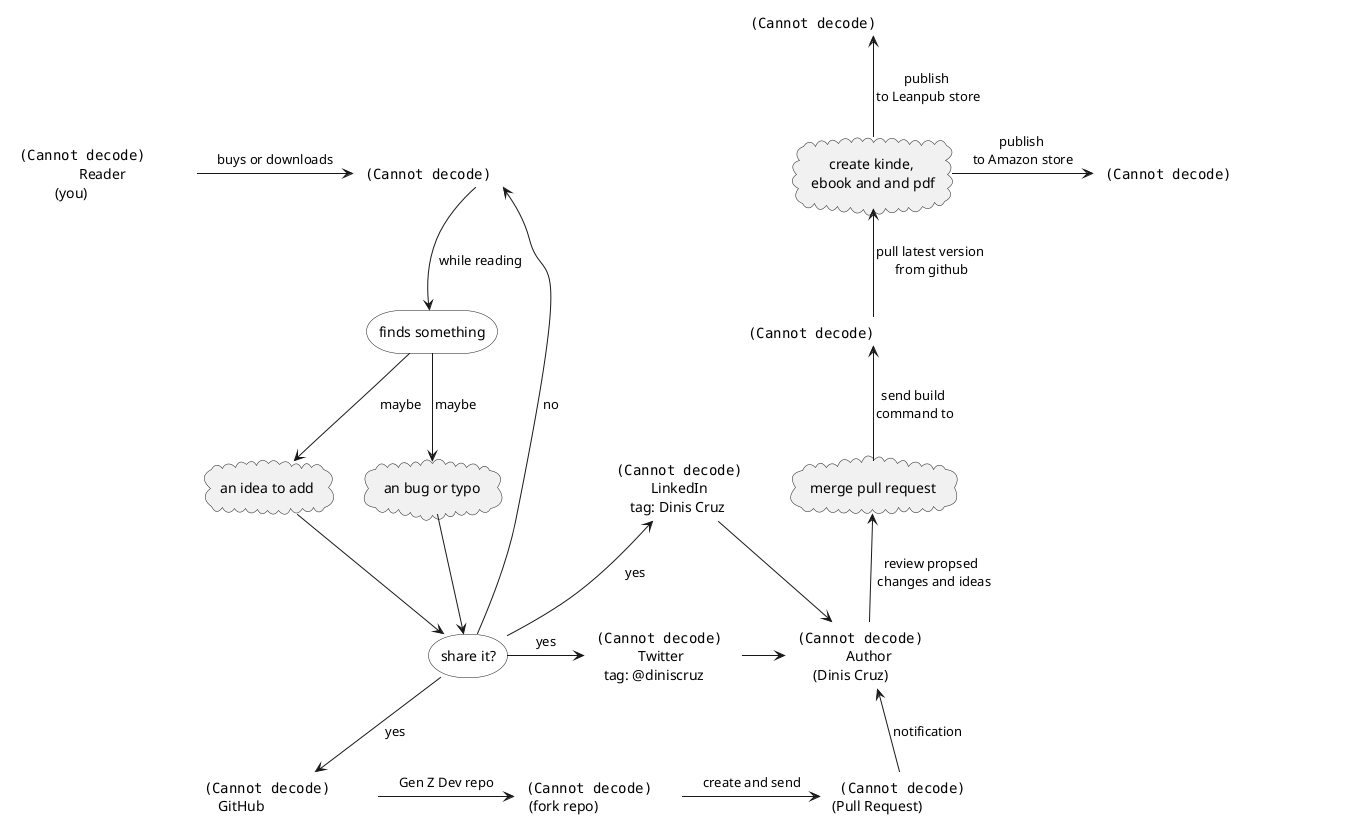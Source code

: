 @startuml
    skinparam RectangleBackgroundColor white
    skinparam StorageBackgroundColor   white
    skinparam CardBackgroundColor      white
    skinparam CardBorderColor          white
    skinparam CardBorderThickness      0
    skinparam Shadowing                false
    skinparam DefaultTextAlignment     center
    skinparam Padding                  2

    card "<img:../img/others/book-cover.jpg>                                    " as book
    card "<img:../img/dudes/dude.png>           \nReader\n(you)                 " as reader
    card "<img:../img/dudes/dude-dinis.png>     \nAuthor\n(Dinis Cruz)          " as author
    card "<img:../img/others/linkedin-logo.png> \nLinkedIn \n tag: Dinis Cruz   " as linkedin
    card "<img:../img/others/twitter-logo.png>  \nTwitter \ntag: @diniscruz     " as twitter
    card "<img:../img/others/leanpub-logo.png>                                  " as leanpub
    card "<img:../img/others/amazon-store.png>                                  " as amazon_store
    card "<img:../img/others/leanpub-store.png>                                 " as leanpub_store
    card "<img:../img/github/logo.png>          \nGitHub                        " as github
    card "<img:../img/github/fork-repo.png>     \n(fork repo)                   " as gh_fork
    card "<img:../img/github/pull-request.png>  \n(Pull Request)                " as gh_pr

    storage "finds something"                   as finds_issue
    storage "share it?"                         as take_action
    cloud   "an bug or typo"                    as bug
    cloud   "an idea to add"                    as idea
    cloud   "merge pull request"                as merge_pr
    cloud   "create kinde, \nebook and and pdf" as create_book

    reader            -r->    book               : buys or downloads
    book              -d->    finds_issue        : while reading
    finds_issue       -d->    bug                : maybe
    finds_issue       -d->    idea               : maybe
    bug               -d->    take_action
    idea              -d->    take_action
    take_action       -l->    book               : no
    take_action       -d->    github             : yes

    take_action       -r->    twitter            : yes
    take_action       -u->    linkedin           : yes

    twitter           -r->    author
    linkedin          -r->    author
    github            -r->    gh_fork            : Gen Z Dev repo
    gh_fork           -r->    gh_pr              : create and send
    gh_pr             -u->    author             : notification
    author            -u->    merge_pr           : review propsed \n changes and ideas
    merge_pr          -u->    leanpub            : send build \ncommand to
    leanpub           -u->    create_book        : pull latest version \nfrom github
    create_book       -u->    leanpub_store      : publish \nto Leanpub store
    create_book       -r->    amazon_store       : publish \nto Amazon store
@enduml
